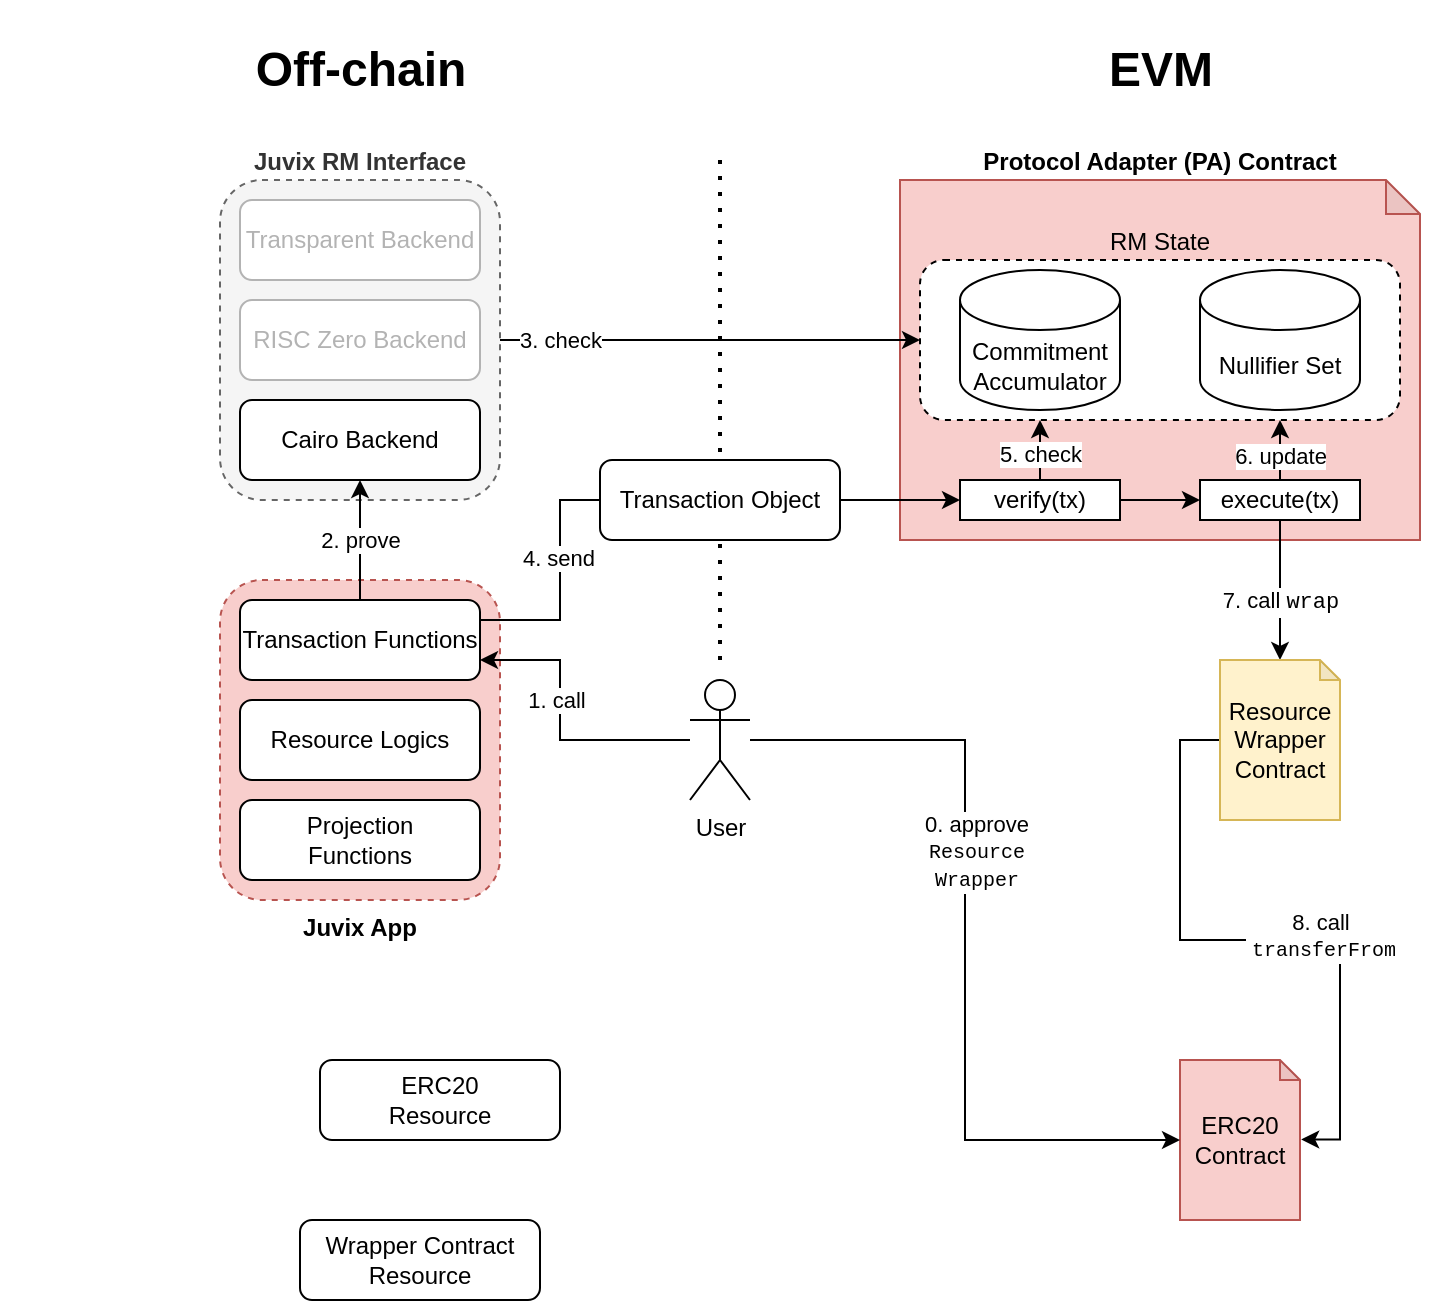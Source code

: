 <mxfile version="26.0.9" pages="3">
  <diagram name="PA v2" id="YjF4hh2LZT01VTxzqMfP">
    <mxGraphModel dx="1103" dy="657" grid="1" gridSize="10" guides="1" tooltips="1" connect="1" arrows="1" fold="1" page="1" pageScale="1" pageWidth="1000" pageHeight="1000" math="0" shadow="0">
      <root>
        <mxCell id="EyUW4NWDtqSU37pNdS5K-0" />
        <mxCell id="EyUW4NWDtqSU37pNdS5K-1" parent="EyUW4NWDtqSU37pNdS5K-0" />
        <mxCell id="EyUW4NWDtqSU37pNdS5K-2" value="" style="rounded=0;whiteSpace=wrap;html=1;strokeColor=none;fillColor=none;movable=0;resizable=0;rotatable=0;deletable=0;editable=0;locked=1;connectable=0;" parent="EyUW4NWDtqSU37pNdS5K-1" vertex="1">
          <mxGeometry x="640" y="80" width="720" height="480" as="geometry" />
        </mxCell>
        <mxCell id="EyUW4NWDtqSU37pNdS5K-3" value="&lt;b&gt;Juvix&amp;nbsp;&lt;/b&gt;&lt;b&gt;RM&lt;/b&gt;&lt;b&gt;&amp;nbsp;Interface&lt;/b&gt;" style="rounded=1;whiteSpace=wrap;html=1;dashed=1;labelPosition=center;verticalLabelPosition=top;align=center;verticalAlign=bottom;fillColor=#f5f5f5;fontColor=#333333;strokeColor=#666666;" parent="EyUW4NWDtqSU37pNdS5K-1" vertex="1">
          <mxGeometry x="750" y="160" width="140" height="160" as="geometry" />
        </mxCell>
        <mxCell id="EyUW4NWDtqSU37pNdS5K-4" value="&lt;b&gt;Juvix App&lt;/b&gt;" style="rounded=1;whiteSpace=wrap;html=1;dashed=1;labelPosition=center;verticalLabelPosition=bottom;align=center;verticalAlign=top;fillColor=#f8cecc;strokeColor=#b85450;" parent="EyUW4NWDtqSU37pNdS5K-1" vertex="1">
          <mxGeometry x="750" y="360" width="140" height="160" as="geometry" />
        </mxCell>
        <mxCell id="EyUW4NWDtqSU37pNdS5K-5" value="&lt;b&gt;Protocol Adapter (PA) Contract&lt;/b&gt;" style="shape=note;whiteSpace=wrap;html=1;backgroundOutline=1;darkOpacity=0.05;size=17;labelPosition=center;verticalLabelPosition=top;align=center;verticalAlign=bottom;fillColor=#f8cecc;strokeColor=#b85450;" parent="EyUW4NWDtqSU37pNdS5K-1" vertex="1">
          <mxGeometry x="1090" y="160" width="260" height="180" as="geometry" />
        </mxCell>
        <mxCell id="EyUW4NWDtqSU37pNdS5K-6" value="" style="endArrow=none;dashed=1;html=1;dashPattern=1 3;strokeWidth=2;rounded=0;" parent="EyUW4NWDtqSU37pNdS5K-1" edge="1">
          <mxGeometry width="50" height="50" relative="1" as="geometry">
            <mxPoint x="1000" y="400" as="sourcePoint" />
            <mxPoint x="1000" y="150" as="targetPoint" />
          </mxGeometry>
        </mxCell>
        <mxCell id="EyUW4NWDtqSU37pNdS5K-7" value="&lt;h1&gt;EVM&lt;/h1&gt;" style="text;html=1;align=center;verticalAlign=middle;resizable=0;points=[];autosize=1;strokeColor=none;fillColor=none;" parent="EyUW4NWDtqSU37pNdS5K-1" vertex="1">
          <mxGeometry x="1180" y="70" width="80" height="70" as="geometry" />
        </mxCell>
        <mxCell id="EyUW4NWDtqSU37pNdS5K-8" value="&lt;h1&gt;Off-chain&lt;/h1&gt;" style="text;html=1;align=center;verticalAlign=middle;resizable=0;points=[];autosize=1;strokeColor=none;fillColor=none;" parent="EyUW4NWDtqSU37pNdS5K-1" vertex="1">
          <mxGeometry x="755" y="70" width="130" height="70" as="geometry" />
        </mxCell>
        <mxCell id="EyUW4NWDtqSU37pNdS5K-9" value="Cairo Backend" style="rounded=1;whiteSpace=wrap;html=1;" parent="EyUW4NWDtqSU37pNdS5K-1" vertex="1">
          <mxGeometry x="760" y="270" width="120" height="40" as="geometry" />
        </mxCell>
        <mxCell id="EyUW4NWDtqSU37pNdS5K-10" value="Transparent Backend" style="rounded=1;whiteSpace=wrap;html=1;fontColor=#B3B3B3;strokeColor=#B3B3B3;" parent="EyUW4NWDtqSU37pNdS5K-1" vertex="1">
          <mxGeometry x="760" y="170" width="120" height="40" as="geometry" />
        </mxCell>
        <mxCell id="EyUW4NWDtqSU37pNdS5K-11" style="edgeStyle=orthogonalEdgeStyle;rounded=0;orthogonalLoop=1;jettySize=auto;html=1;entryX=0;entryY=0.5;entryDx=0;entryDy=0;exitX=1;exitY=0.5;exitDx=0;exitDy=0;" parent="EyUW4NWDtqSU37pNdS5K-1" source="EyUW4NWDtqSU37pNdS5K-34" target="EyUW4NWDtqSU37pNdS5K-21" edge="1">
          <mxGeometry relative="1" as="geometry">
            <mxPoint x="660" y="290" as="sourcePoint" />
            <mxPoint x="1120" y="219.5" as="targetPoint" />
          </mxGeometry>
        </mxCell>
        <mxCell id="EyUW4NWDtqSU37pNdS5K-12" value="ERC20&lt;br&gt;Contract" style="shape=note;whiteSpace=wrap;html=1;backgroundOutline=1;darkOpacity=0.05;size=10;fillColor=#f8cecc;strokeColor=#b85450;" parent="EyUW4NWDtqSU37pNdS5K-1" vertex="1">
          <mxGeometry x="1230" y="600" width="60" height="80" as="geometry" />
        </mxCell>
        <mxCell id="EyUW4NWDtqSU37pNdS5K-13" style="edgeStyle=orthogonalEdgeStyle;rounded=0;orthogonalLoop=1;jettySize=auto;html=1;exitX=0.5;exitY=1;exitDx=0;exitDy=0;entryX=0.5;entryY=0;entryDx=0;entryDy=0;entryPerimeter=0;" parent="EyUW4NWDtqSU37pNdS5K-1" source="EyUW4NWDtqSU37pNdS5K-20" target="EyUW4NWDtqSU37pNdS5K-37" edge="1">
          <mxGeometry relative="1" as="geometry">
            <mxPoint x="1290" y="500" as="sourcePoint" />
            <mxPoint x="1250" y="400" as="targetPoint" />
          </mxGeometry>
        </mxCell>
        <mxCell id="EyUW4NWDtqSU37pNdS5K-14" value="7. call&amp;nbsp;&lt;font face=&quot;Courier New&quot;&gt;wrap&lt;/font&gt;" style="edgeLabel;html=1;align=center;verticalAlign=middle;resizable=0;points=[];" parent="EyUW4NWDtqSU37pNdS5K-13" vertex="1" connectable="0">
          <mxGeometry x="0.099" y="2" relative="1" as="geometry">
            <mxPoint x="-2" y="2" as="offset" />
          </mxGeometry>
        </mxCell>
        <mxCell id="EyUW4NWDtqSU37pNdS5K-15" style="edgeStyle=orthogonalEdgeStyle;rounded=0;orthogonalLoop=1;jettySize=auto;html=1;entryX=1.01;entryY=0.497;entryDx=0;entryDy=0;entryPerimeter=0;exitX=0;exitY=0.5;exitDx=0;exitDy=0;exitPerimeter=0;" parent="EyUW4NWDtqSU37pNdS5K-1" source="EyUW4NWDtqSU37pNdS5K-37" target="EyUW4NWDtqSU37pNdS5K-12" edge="1">
          <mxGeometry relative="1" as="geometry">
            <mxPoint x="1220" y="440" as="sourcePoint" />
            <mxPoint x="1260" y="420" as="targetPoint" />
          </mxGeometry>
        </mxCell>
        <mxCell id="EyUW4NWDtqSU37pNdS5K-16" value="&lt;font&gt;8. call&lt;font style=&quot;&quot;&gt;&lt;span style=&quot;background-color: light-dark(#ffffff, var(--ge-dark-color, #121212)); color: light-dark(rgb(0, 0, 0), rgb(255, 255, 255));&quot;&gt;&lt;br&gt;&amp;nbsp;&lt;/span&gt;&lt;/font&gt;&lt;/font&gt;&lt;span style=&quot;background-color: light-dark(#ffffff, var(--ge-dark-color, #121212)); color: light-dark(rgb(0, 0, 0), rgb(255, 255, 255));&quot;&gt;&lt;font style=&quot;font-size: 10px;&quot; face=&quot;Courier New&quot;&gt;transferFrom&lt;/font&gt;&lt;/span&gt;" style="edgeLabel;html=1;align=center;verticalAlign=middle;resizable=0;points=[];" parent="EyUW4NWDtqSU37pNdS5K-15" vertex="1" connectable="0">
          <mxGeometry x="0.134" y="1" relative="1" as="geometry">
            <mxPoint x="9" y="-1" as="offset" />
          </mxGeometry>
        </mxCell>
        <mxCell id="EyUW4NWDtqSU37pNdS5K-17" style="edgeStyle=orthogonalEdgeStyle;rounded=0;orthogonalLoop=1;jettySize=auto;html=1;exitX=0.5;exitY=0;exitDx=0;exitDy=0;entryX=0.75;entryY=1;entryDx=0;entryDy=0;" parent="EyUW4NWDtqSU37pNdS5K-1" source="EyUW4NWDtqSU37pNdS5K-20" target="EyUW4NWDtqSU37pNdS5K-25" edge="1">
          <mxGeometry relative="1" as="geometry" />
        </mxCell>
        <mxCell id="EyUW4NWDtqSU37pNdS5K-18" value="6. update" style="edgeLabel;html=1;align=center;verticalAlign=middle;resizable=0;points=[];" parent="EyUW4NWDtqSU37pNdS5K-17" vertex="1" connectable="0">
          <mxGeometry x="-0.178" y="-2" relative="1" as="geometry">
            <mxPoint x="-2" as="offset" />
          </mxGeometry>
        </mxCell>
        <mxCell id="EyUW4NWDtqSU37pNdS5K-19" style="edgeStyle=orthogonalEdgeStyle;rounded=0;orthogonalLoop=1;jettySize=auto;html=1;entryX=0;entryY=0.5;entryDx=0;entryDy=0;exitX=1;exitY=0.5;exitDx=0;exitDy=0;" parent="EyUW4NWDtqSU37pNdS5K-1" source="EyUW4NWDtqSU37pNdS5K-21" target="EyUW4NWDtqSU37pNdS5K-20" edge="1">
          <mxGeometry relative="1" as="geometry">
            <mxPoint x="1100" y="498" as="sourcePoint" />
          </mxGeometry>
        </mxCell>
        <mxCell id="EyUW4NWDtqSU37pNdS5K-20" value="execute(tx)" style="rounded=0;whiteSpace=wrap;html=1;" parent="EyUW4NWDtqSU37pNdS5K-1" vertex="1">
          <mxGeometry x="1240" y="310" width="80" height="20" as="geometry" />
        </mxCell>
        <mxCell id="EyUW4NWDtqSU37pNdS5K-21" value="verify(tx)" style="rounded=0;whiteSpace=wrap;html=1;" parent="EyUW4NWDtqSU37pNdS5K-1" vertex="1">
          <mxGeometry x="1120" y="310" width="80" height="20" as="geometry" />
        </mxCell>
        <mxCell id="EyUW4NWDtqSU37pNdS5K-22" style="edgeStyle=orthogonalEdgeStyle;rounded=0;orthogonalLoop=1;jettySize=auto;html=1;entryX=0.25;entryY=1;entryDx=0;entryDy=0;exitX=0.5;exitY=0;exitDx=0;exitDy=0;" parent="EyUW4NWDtqSU37pNdS5K-1" source="EyUW4NWDtqSU37pNdS5K-21" target="EyUW4NWDtqSU37pNdS5K-25" edge="1">
          <mxGeometry relative="1" as="geometry">
            <mxPoint x="1220" y="508" as="sourcePoint" />
            <mxPoint x="1250" y="361" as="targetPoint" />
          </mxGeometry>
        </mxCell>
        <mxCell id="EyUW4NWDtqSU37pNdS5K-23" value="5. check" style="edgeLabel;html=1;align=center;verticalAlign=middle;resizable=0;points=[];" parent="EyUW4NWDtqSU37pNdS5K-22" vertex="1" connectable="0">
          <mxGeometry x="-0.267" y="1" relative="1" as="geometry">
            <mxPoint x="1" y="-2" as="offset" />
          </mxGeometry>
        </mxCell>
        <mxCell id="EyUW4NWDtqSU37pNdS5K-24" value="" style="group" parent="EyUW4NWDtqSU37pNdS5K-1" vertex="1" connectable="0">
          <mxGeometry x="1100" y="200" width="240" height="80" as="geometry" />
        </mxCell>
        <mxCell id="EyUW4NWDtqSU37pNdS5K-25" value="RM State" style="rounded=1;whiteSpace=wrap;html=1;dashed=1;labelPosition=center;verticalLabelPosition=top;align=center;verticalAlign=bottom;" parent="EyUW4NWDtqSU37pNdS5K-24" vertex="1">
          <mxGeometry width="240" height="80" as="geometry" />
        </mxCell>
        <mxCell id="EyUW4NWDtqSU37pNdS5K-26" value="Nullifier Set" style="shape=cylinder3;whiteSpace=wrap;html=1;boundedLbl=1;backgroundOutline=1;size=15;" parent="EyUW4NWDtqSU37pNdS5K-24" vertex="1">
          <mxGeometry x="140" y="5" width="80" height="70" as="geometry" />
        </mxCell>
        <mxCell id="EyUW4NWDtqSU37pNdS5K-27" value="Commitment Accumulator" style="shape=cylinder3;whiteSpace=wrap;html=1;boundedLbl=1;backgroundOutline=1;size=15;" parent="EyUW4NWDtqSU37pNdS5K-24" vertex="1">
          <mxGeometry x="20" y="5" width="80" height="70" as="geometry" />
        </mxCell>
        <mxCell id="EyUW4NWDtqSU37pNdS5K-28" value="2. prove" style="edgeStyle=orthogonalEdgeStyle;rounded=0;orthogonalLoop=1;jettySize=auto;html=1;exitX=0.5;exitY=0;exitDx=0;exitDy=0;entryX=0.5;entryY=1;entryDx=0;entryDy=0;" parent="EyUW4NWDtqSU37pNdS5K-1" source="EyUW4NWDtqSU37pNdS5K-30" target="EyUW4NWDtqSU37pNdS5K-9" edge="1">
          <mxGeometry relative="1" as="geometry">
            <mxPoint as="offset" />
          </mxGeometry>
        </mxCell>
        <mxCell id="EyUW4NWDtqSU37pNdS5K-29" value="Resource Logics" style="rounded=1;whiteSpace=wrap;html=1;" parent="EyUW4NWDtqSU37pNdS5K-1" vertex="1">
          <mxGeometry x="760" y="420" width="120" height="40" as="geometry" />
        </mxCell>
        <mxCell id="EyUW4NWDtqSU37pNdS5K-30" value="&lt;div&gt;&lt;span style=&quot;background-color: transparent; color: light-dark(rgb(0, 0, 0), rgb(255, 255, 255));&quot;&gt;Transaction Functions&lt;/span&gt;&lt;br&gt;&lt;/div&gt;" style="rounded=1;whiteSpace=wrap;html=1;" parent="EyUW4NWDtqSU37pNdS5K-1" vertex="1">
          <mxGeometry x="760" y="370" width="120" height="40" as="geometry" />
        </mxCell>
        <mxCell id="EyUW4NWDtqSU37pNdS5K-31" value="User" style="shape=umlActor;verticalLabelPosition=bottom;verticalAlign=top;html=1;outlineConnect=0;" parent="EyUW4NWDtqSU37pNdS5K-1" vertex="1">
          <mxGeometry x="985" y="410" width="30" height="60" as="geometry" />
        </mxCell>
        <mxCell id="EyUW4NWDtqSU37pNdS5K-32" style="edgeStyle=orthogonalEdgeStyle;rounded=0;orthogonalLoop=1;jettySize=auto;html=1;entryX=0;entryY=0.5;entryDx=0;entryDy=0;jumpStyle=none;exitX=1;exitY=0.5;exitDx=0;exitDy=0;" parent="EyUW4NWDtqSU37pNdS5K-1" source="EyUW4NWDtqSU37pNdS5K-3" target="EyUW4NWDtqSU37pNdS5K-25" edge="1">
          <mxGeometry relative="1" as="geometry">
            <mxPoint x="960" y="210" as="sourcePoint" />
            <Array as="points">
              <mxPoint x="890" y="240" />
            </Array>
          </mxGeometry>
        </mxCell>
        <mxCell id="EyUW4NWDtqSU37pNdS5K-33" value="3. check" style="edgeLabel;html=1;align=center;verticalAlign=middle;resizable=0;points=[];" parent="EyUW4NWDtqSU37pNdS5K-32" vertex="1" connectable="0">
          <mxGeometry x="0.159" relative="1" as="geometry">
            <mxPoint x="-92" as="offset" />
          </mxGeometry>
        </mxCell>
        <mxCell id="EyUW4NWDtqSU37pNdS5K-34" value="Transaction Object" style="rounded=1;whiteSpace=wrap;html=1;" parent="EyUW4NWDtqSU37pNdS5K-1" vertex="1">
          <mxGeometry x="940" y="300" width="120" height="40" as="geometry" />
        </mxCell>
        <mxCell id="EyUW4NWDtqSU37pNdS5K-35" style="edgeStyle=orthogonalEdgeStyle;rounded=0;orthogonalLoop=1;jettySize=auto;html=1;entryX=1;entryY=0.75;entryDx=0;entryDy=0;" parent="EyUW4NWDtqSU37pNdS5K-1" source="EyUW4NWDtqSU37pNdS5K-31" target="EyUW4NWDtqSU37pNdS5K-30" edge="1">
          <mxGeometry relative="1" as="geometry">
            <mxPoint x="940" y="380" as="targetPoint" />
            <mxPoint x="890" y="380" as="sourcePoint" />
            <Array as="points">
              <mxPoint x="920" y="440" />
              <mxPoint x="920" y="400" />
            </Array>
          </mxGeometry>
        </mxCell>
        <mxCell id="EyUW4NWDtqSU37pNdS5K-36" value="1. call" style="edgeLabel;html=1;align=center;verticalAlign=middle;resizable=0;points=[];" parent="EyUW4NWDtqSU37pNdS5K-35" vertex="1" connectable="0">
          <mxGeometry x="-0.134" y="2" relative="1" as="geometry">
            <mxPoint x="-4" y="-22" as="offset" />
          </mxGeometry>
        </mxCell>
        <mxCell id="EyUW4NWDtqSU37pNdS5K-37" value="Resource&lt;br&gt;Wrapper&lt;br&gt;Contract" style="shape=note;whiteSpace=wrap;html=1;backgroundOutline=1;darkOpacity=0.05;size=10;fillColor=#fff2cc;strokeColor=#d6b656;" parent="EyUW4NWDtqSU37pNdS5K-1" vertex="1">
          <mxGeometry x="1250" y="400" width="60" height="80" as="geometry" />
        </mxCell>
        <mxCell id="EyUW4NWDtqSU37pNdS5K-38" value="Projection&lt;br&gt;Functions" style="rounded=1;whiteSpace=wrap;html=1;" parent="EyUW4NWDtqSU37pNdS5K-1" vertex="1">
          <mxGeometry x="760" y="470" width="120" height="40" as="geometry" />
        </mxCell>
        <mxCell id="EyUW4NWDtqSU37pNdS5K-39" value="RISC Zero Backend" style="rounded=1;whiteSpace=wrap;html=1;fontColor=#B3B3B3;strokeColor=#B3B3B3;" parent="EyUW4NWDtqSU37pNdS5K-1" vertex="1">
          <mxGeometry x="760" y="220" width="120" height="40" as="geometry" />
        </mxCell>
        <mxCell id="EyUW4NWDtqSU37pNdS5K-40" style="edgeStyle=orthogonalEdgeStyle;rounded=0;orthogonalLoop=1;jettySize=auto;html=1;entryX=0;entryY=0.5;entryDx=0;entryDy=0;entryPerimeter=0;" parent="EyUW4NWDtqSU37pNdS5K-1" source="EyUW4NWDtqSU37pNdS5K-31" target="EyUW4NWDtqSU37pNdS5K-12" edge="1">
          <mxGeometry relative="1" as="geometry">
            <mxPoint x="1070" y="330" as="sourcePoint" />
            <mxPoint x="1130" y="330" as="targetPoint" />
          </mxGeometry>
        </mxCell>
        <mxCell id="EyUW4NWDtqSU37pNdS5K-41" value="0. approve&lt;br&gt;&lt;font style=&quot;font-size: 10px;&quot; face=&quot;Courier New&quot;&gt;Resource&lt;br&gt;Wrapper&lt;/font&gt;" style="edgeLabel;html=1;align=center;verticalAlign=middle;resizable=0;points=[];" parent="EyUW4NWDtqSU37pNdS5K-40" vertex="1" connectable="0">
          <mxGeometry x="-0.214" relative="1" as="geometry">
            <mxPoint x="5" as="offset" />
          </mxGeometry>
        </mxCell>
        <mxCell id="EyUW4NWDtqSU37pNdS5K-42" value="" style="endArrow=none;html=1;rounded=0;edgeStyle=orthogonalEdgeStyle;entryX=0;entryY=0.5;entryDx=0;entryDy=0;exitX=1;exitY=0.25;exitDx=0;exitDy=0;" parent="EyUW4NWDtqSU37pNdS5K-1" source="EyUW4NWDtqSU37pNdS5K-30" target="EyUW4NWDtqSU37pNdS5K-34" edge="1">
          <mxGeometry width="50" height="50" relative="1" as="geometry">
            <mxPoint x="1060" y="400" as="sourcePoint" />
            <mxPoint x="1110" y="350" as="targetPoint" />
            <Array as="points">
              <mxPoint x="920" y="380" />
              <mxPoint x="920" y="320" />
            </Array>
          </mxGeometry>
        </mxCell>
        <mxCell id="EyUW4NWDtqSU37pNdS5K-43" value="4. send" style="edgeLabel;html=1;align=center;verticalAlign=middle;resizable=0;points=[];" parent="EyUW4NWDtqSU37pNdS5K-42" vertex="1" connectable="0">
          <mxGeometry x="0.154" y="1" relative="1" as="geometry">
            <mxPoint y="-2" as="offset" />
          </mxGeometry>
        </mxCell>
        <mxCell id="wzaC1apAyD-U7l_l7gt_-2" value="ERC20&lt;div&gt;Resource&lt;/div&gt;" style="rounded=1;whiteSpace=wrap;html=1;" vertex="1" parent="EyUW4NWDtqSU37pNdS5K-1">
          <mxGeometry x="800" y="600" width="120" height="40" as="geometry" />
        </mxCell>
        <mxCell id="wzaC1apAyD-U7l_l7gt_-3" value="Wrapper Contract Resource" style="rounded=1;whiteSpace=wrap;html=1;" vertex="1" parent="EyUW4NWDtqSU37pNdS5K-1">
          <mxGeometry x="790" y="680" width="120" height="40" as="geometry" />
        </mxCell>
      </root>
    </mxGraphModel>
  </diagram>
  <diagram id="tM9kfIp5Qyka0k5oFpX9" name="PA v1">
    <mxGraphModel dx="954" dy="674" grid="1" gridSize="10" guides="1" tooltips="1" connect="1" arrows="1" fold="1" page="1" pageScale="1" pageWidth="1000" pageHeight="1000" math="0" shadow="0">
      <root>
        <mxCell id="0" />
        <mxCell id="1" parent="0" />
        <mxCell id="M3dZQKaOegjF9fxwDLkP-36" value="" style="rounded=0;whiteSpace=wrap;html=1;strokeColor=none;fillColor=none;movable=0;resizable=0;rotatable=0;deletable=0;editable=0;locked=1;connectable=0;" parent="1" vertex="1">
          <mxGeometry x="640" y="80" width="720" height="480" as="geometry" />
        </mxCell>
        <mxCell id="M3dZQKaOegjF9fxwDLkP-12" value="&lt;b&gt;Juvix&amp;nbsp;&lt;/b&gt;&lt;b&gt;RM&lt;/b&gt;&lt;b&gt;&amp;nbsp;Interface&lt;/b&gt;" style="rounded=1;whiteSpace=wrap;html=1;dashed=1;labelPosition=center;verticalLabelPosition=top;align=center;verticalAlign=bottom;" parent="1" vertex="1">
          <mxGeometry x="750" y="160" width="140" height="160" as="geometry" />
        </mxCell>
        <mxCell id="X1gRVMsdoYetH-ZWvzMt-8" value="&lt;b&gt;Juvix App&lt;/b&gt;" style="rounded=1;whiteSpace=wrap;html=1;dashed=1;labelPosition=center;verticalLabelPosition=bottom;align=center;verticalAlign=top;" parent="1" vertex="1">
          <mxGeometry x="750" y="360" width="140" height="160" as="geometry" />
        </mxCell>
        <mxCell id="Yuy0NbO3R7iWnkuzjXzV-1" value="&lt;b&gt;Protocol Adapter (PA) Contract&lt;/b&gt;" style="shape=note;whiteSpace=wrap;html=1;backgroundOutline=1;darkOpacity=0.05;size=17;labelPosition=center;verticalLabelPosition=top;align=center;verticalAlign=bottom;" parent="1" vertex="1">
          <mxGeometry x="1090" y="160" width="260" height="180" as="geometry" />
        </mxCell>
        <mxCell id="X1gRVMsdoYetH-ZWvzMt-2" value="" style="endArrow=none;dashed=1;html=1;dashPattern=1 3;strokeWidth=2;rounded=0;" parent="1" edge="1">
          <mxGeometry width="50" height="50" relative="1" as="geometry">
            <mxPoint x="1000" y="400" as="sourcePoint" />
            <mxPoint x="1000" y="150" as="targetPoint" />
          </mxGeometry>
        </mxCell>
        <mxCell id="X1gRVMsdoYetH-ZWvzMt-3" value="&lt;h1&gt;EVM&lt;/h1&gt;" style="text;html=1;align=center;verticalAlign=middle;resizable=0;points=[];autosize=1;strokeColor=none;fillColor=none;" parent="1" vertex="1">
          <mxGeometry x="1180" y="70" width="80" height="70" as="geometry" />
        </mxCell>
        <mxCell id="X1gRVMsdoYetH-ZWvzMt-4" value="&lt;h1&gt;Off-chain&lt;/h1&gt;" style="text;html=1;align=center;verticalAlign=middle;resizable=0;points=[];autosize=1;strokeColor=none;fillColor=none;" parent="1" vertex="1">
          <mxGeometry x="755" y="70" width="130" height="70" as="geometry" />
        </mxCell>
        <mxCell id="X1gRVMsdoYetH-ZWvzMt-16" value="Cairo Backend" style="rounded=1;whiteSpace=wrap;html=1;" parent="1" vertex="1">
          <mxGeometry x="760" y="270" width="120" height="40" as="geometry" />
        </mxCell>
        <mxCell id="X1gRVMsdoYetH-ZWvzMt-24" value="Transparent Backend" style="rounded=1;whiteSpace=wrap;html=1;fontColor=#B3B3B3;strokeColor=#B3B3B3;" parent="1" vertex="1">
          <mxGeometry x="760" y="170" width="120" height="40" as="geometry" />
        </mxCell>
        <mxCell id="X1gRVMsdoYetH-ZWvzMt-26" style="edgeStyle=orthogonalEdgeStyle;rounded=0;orthogonalLoop=1;jettySize=auto;html=1;entryX=0;entryY=0.5;entryDx=0;entryDy=0;exitX=1;exitY=0.5;exitDx=0;exitDy=0;" parent="1" source="X1gRVMsdoYetH-ZWvzMt-22" target="Yuy0NbO3R7iWnkuzjXzV-9" edge="1">
          <mxGeometry relative="1" as="geometry">
            <mxPoint x="660" y="290" as="sourcePoint" />
            <mxPoint x="1120" y="219.5" as="targetPoint" />
          </mxGeometry>
        </mxCell>
        <mxCell id="X1gRVMsdoYetH-ZWvzMt-32" value="ERC20&lt;br&gt;Contract" style="shape=note;whiteSpace=wrap;html=1;backgroundOutline=1;darkOpacity=0.05;size=10;" parent="1" vertex="1">
          <mxGeometry x="1090" y="400" width="60" height="80" as="geometry" />
        </mxCell>
        <mxCell id="X1gRVMsdoYetH-ZWvzMt-69" style="edgeStyle=orthogonalEdgeStyle;rounded=0;orthogonalLoop=1;jettySize=auto;html=1;exitX=0.5;exitY=1;exitDx=0;exitDy=0;entryX=0.5;entryY=0;entryDx=0;entryDy=0;entryPerimeter=0;" parent="1" source="Yuy0NbO3R7iWnkuzjXzV-8" target="M3dZQKaOegjF9fxwDLkP-26" edge="1">
          <mxGeometry relative="1" as="geometry">
            <mxPoint x="1290" y="500" as="sourcePoint" />
            <mxPoint x="1250" y="400" as="targetPoint" />
          </mxGeometry>
        </mxCell>
        <mxCell id="Yuy0NbO3R7iWnkuzjXzV-14" value="7. call&amp;nbsp;&lt;font face=&quot;Courier New&quot;&gt;wrap&lt;/font&gt;" style="edgeLabel;html=1;align=center;verticalAlign=middle;resizable=0;points=[];" parent="X1gRVMsdoYetH-ZWvzMt-69" vertex="1" connectable="0">
          <mxGeometry x="0.099" y="2" relative="1" as="geometry">
            <mxPoint x="-2" y="2" as="offset" />
          </mxGeometry>
        </mxCell>
        <mxCell id="X1gRVMsdoYetH-ZWvzMt-75" style="edgeStyle=orthogonalEdgeStyle;rounded=0;orthogonalLoop=1;jettySize=auto;html=1;entryX=1.01;entryY=0.497;entryDx=0;entryDy=0;entryPerimeter=0;exitX=0;exitY=0.5;exitDx=0;exitDy=0;exitPerimeter=0;" parent="1" source="M3dZQKaOegjF9fxwDLkP-26" target="X1gRVMsdoYetH-ZWvzMt-32" edge="1">
          <mxGeometry relative="1" as="geometry">
            <mxPoint x="1220" y="440" as="sourcePoint" />
            <mxPoint x="1260" y="420" as="targetPoint" />
          </mxGeometry>
        </mxCell>
        <mxCell id="M3dZQKaOegjF9fxwDLkP-24" value="&lt;font&gt;8. call&lt;font style=&quot;&quot;&gt;&lt;span style=&quot;background-color: light-dark(#ffffff, var(--ge-dark-color, #121212)); color: light-dark(rgb(0, 0, 0), rgb(255, 255, 255));&quot;&gt;&lt;br&gt;&amp;nbsp;&lt;/span&gt;&lt;/font&gt;&lt;/font&gt;&lt;span style=&quot;background-color: light-dark(#ffffff, var(--ge-dark-color, #121212)); color: light-dark(rgb(0, 0, 0), rgb(255, 255, 255));&quot;&gt;&lt;font style=&quot;font-size: 10px;&quot; face=&quot;Courier New&quot;&gt;transferFrom&lt;/font&gt;&lt;/span&gt;" style="edgeLabel;html=1;align=center;verticalAlign=middle;resizable=0;points=[];" parent="X1gRVMsdoYetH-ZWvzMt-75" vertex="1" connectable="0">
          <mxGeometry x="0.134" y="1" relative="1" as="geometry">
            <mxPoint x="9" y="-1" as="offset" />
          </mxGeometry>
        </mxCell>
        <mxCell id="Yuy0NbO3R7iWnkuzjXzV-5" style="edgeStyle=orthogonalEdgeStyle;rounded=0;orthogonalLoop=1;jettySize=auto;html=1;exitX=0.5;exitY=0;exitDx=0;exitDy=0;entryX=0.75;entryY=1;entryDx=0;entryDy=0;" parent="1" source="Yuy0NbO3R7iWnkuzjXzV-8" target="Yuy0NbO3R7iWnkuzjXzV-2" edge="1">
          <mxGeometry relative="1" as="geometry" />
        </mxCell>
        <mxCell id="Yuy0NbO3R7iWnkuzjXzV-6" value="6. update" style="edgeLabel;html=1;align=center;verticalAlign=middle;resizable=0;points=[];" parent="Yuy0NbO3R7iWnkuzjXzV-5" vertex="1" connectable="0">
          <mxGeometry x="-0.178" y="-2" relative="1" as="geometry">
            <mxPoint x="-2" as="offset" />
          </mxGeometry>
        </mxCell>
        <mxCell id="Yuy0NbO3R7iWnkuzjXzV-7" style="edgeStyle=orthogonalEdgeStyle;rounded=0;orthogonalLoop=1;jettySize=auto;html=1;entryX=0;entryY=0.5;entryDx=0;entryDy=0;exitX=1;exitY=0.5;exitDx=0;exitDy=0;" parent="1" source="Yuy0NbO3R7iWnkuzjXzV-9" target="Yuy0NbO3R7iWnkuzjXzV-8" edge="1">
          <mxGeometry relative="1" as="geometry">
            <mxPoint x="1100" y="498" as="sourcePoint" />
          </mxGeometry>
        </mxCell>
        <mxCell id="Yuy0NbO3R7iWnkuzjXzV-8" value="execute(tx)" style="rounded=0;whiteSpace=wrap;html=1;" parent="1" vertex="1">
          <mxGeometry x="1240" y="310" width="80" height="20" as="geometry" />
        </mxCell>
        <mxCell id="Yuy0NbO3R7iWnkuzjXzV-9" value="verify(tx)" style="rounded=0;whiteSpace=wrap;html=1;" parent="1" vertex="1">
          <mxGeometry x="1120" y="310" width="80" height="20" as="geometry" />
        </mxCell>
        <mxCell id="Yuy0NbO3R7iWnkuzjXzV-10" style="edgeStyle=orthogonalEdgeStyle;rounded=0;orthogonalLoop=1;jettySize=auto;html=1;entryX=0.25;entryY=1;entryDx=0;entryDy=0;exitX=0.5;exitY=0;exitDx=0;exitDy=0;" parent="1" source="Yuy0NbO3R7iWnkuzjXzV-9" target="Yuy0NbO3R7iWnkuzjXzV-2" edge="1">
          <mxGeometry relative="1" as="geometry">
            <mxPoint x="1220" y="508" as="sourcePoint" />
            <mxPoint x="1250" y="361" as="targetPoint" />
          </mxGeometry>
        </mxCell>
        <mxCell id="Yuy0NbO3R7iWnkuzjXzV-11" value="5. check" style="edgeLabel;html=1;align=center;verticalAlign=middle;resizable=0;points=[];" parent="Yuy0NbO3R7iWnkuzjXzV-10" vertex="1" connectable="0">
          <mxGeometry x="-0.267" y="1" relative="1" as="geometry">
            <mxPoint x="1" y="-2" as="offset" />
          </mxGeometry>
        </mxCell>
        <mxCell id="Yuy0NbO3R7iWnkuzjXzV-13" value="" style="group" parent="1" vertex="1" connectable="0">
          <mxGeometry x="1100" y="200" width="240" height="80" as="geometry" />
        </mxCell>
        <mxCell id="Yuy0NbO3R7iWnkuzjXzV-2" value="RM State" style="rounded=1;whiteSpace=wrap;html=1;dashed=1;labelPosition=center;verticalLabelPosition=top;align=center;verticalAlign=bottom;" parent="Yuy0NbO3R7iWnkuzjXzV-13" vertex="1">
          <mxGeometry width="240" height="80" as="geometry" />
        </mxCell>
        <mxCell id="Yuy0NbO3R7iWnkuzjXzV-3" value="Nullifier Set" style="shape=cylinder3;whiteSpace=wrap;html=1;boundedLbl=1;backgroundOutline=1;size=15;" parent="Yuy0NbO3R7iWnkuzjXzV-13" vertex="1">
          <mxGeometry x="140" y="5" width="80" height="70" as="geometry" />
        </mxCell>
        <mxCell id="Yuy0NbO3R7iWnkuzjXzV-4" value="Commitment Accumulator" style="shape=cylinder3;whiteSpace=wrap;html=1;boundedLbl=1;backgroundOutline=1;size=15;" parent="Yuy0NbO3R7iWnkuzjXzV-13" vertex="1">
          <mxGeometry x="20" y="5" width="80" height="70" as="geometry" />
        </mxCell>
        <mxCell id="X1gRVMsdoYetH-ZWvzMt-18" value="2. prove" style="edgeStyle=orthogonalEdgeStyle;rounded=0;orthogonalLoop=1;jettySize=auto;html=1;exitX=0.5;exitY=0;exitDx=0;exitDy=0;entryX=0.5;entryY=1;entryDx=0;entryDy=0;" parent="1" source="X1gRVMsdoYetH-ZWvzMt-10" target="X1gRVMsdoYetH-ZWvzMt-16" edge="1">
          <mxGeometry relative="1" as="geometry">
            <mxPoint as="offset" />
          </mxGeometry>
        </mxCell>
        <mxCell id="X1gRVMsdoYetH-ZWvzMt-9" value="Wrapper Resource&lt;br&gt;&amp;amp; Logic" style="rounded=1;whiteSpace=wrap;html=1;" parent="1" vertex="1">
          <mxGeometry x="760" y="420" width="120" height="40" as="geometry" />
        </mxCell>
        <mxCell id="X1gRVMsdoYetH-ZWvzMt-10" value="&lt;div&gt;&lt;span style=&quot;background-color: transparent; color: light-dark(rgb(0, 0, 0), rgb(255, 255, 255));&quot;&gt;Transaction Functions&lt;/span&gt;&lt;br&gt;&lt;/div&gt;" style="rounded=1;whiteSpace=wrap;html=1;" parent="1" vertex="1">
          <mxGeometry x="760" y="370" width="120" height="40" as="geometry" />
        </mxCell>
        <mxCell id="M3dZQKaOegjF9fxwDLkP-6" value="User" style="shape=umlActor;verticalLabelPosition=bottom;verticalAlign=top;html=1;outlineConnect=0;" parent="1" vertex="1">
          <mxGeometry x="985" y="410" width="30" height="60" as="geometry" />
        </mxCell>
        <mxCell id="M3dZQKaOegjF9fxwDLkP-7" style="edgeStyle=orthogonalEdgeStyle;rounded=0;orthogonalLoop=1;jettySize=auto;html=1;entryX=0;entryY=0.5;entryDx=0;entryDy=0;jumpStyle=none;exitX=1;exitY=0.5;exitDx=0;exitDy=0;" parent="1" source="M3dZQKaOegjF9fxwDLkP-12" target="Yuy0NbO3R7iWnkuzjXzV-2" edge="1">
          <mxGeometry relative="1" as="geometry">
            <mxPoint x="960" y="210" as="sourcePoint" />
            <Array as="points">
              <mxPoint x="890" y="240" />
            </Array>
          </mxGeometry>
        </mxCell>
        <mxCell id="M3dZQKaOegjF9fxwDLkP-8" value="3. check" style="edgeLabel;html=1;align=center;verticalAlign=middle;resizable=0;points=[];" parent="M3dZQKaOegjF9fxwDLkP-7" vertex="1" connectable="0">
          <mxGeometry x="0.159" relative="1" as="geometry">
            <mxPoint x="-92" as="offset" />
          </mxGeometry>
        </mxCell>
        <mxCell id="X1gRVMsdoYetH-ZWvzMt-22" value="Transaction Object" style="rounded=1;whiteSpace=wrap;html=1;" parent="1" vertex="1">
          <mxGeometry x="940" y="300" width="120" height="40" as="geometry" />
        </mxCell>
        <mxCell id="M3dZQKaOegjF9fxwDLkP-17" style="edgeStyle=orthogonalEdgeStyle;rounded=0;orthogonalLoop=1;jettySize=auto;html=1;entryX=1;entryY=0.75;entryDx=0;entryDy=0;" parent="1" source="M3dZQKaOegjF9fxwDLkP-6" target="X1gRVMsdoYetH-ZWvzMt-10" edge="1">
          <mxGeometry relative="1" as="geometry">
            <mxPoint x="940" y="380" as="targetPoint" />
            <mxPoint x="890" y="380" as="sourcePoint" />
            <Array as="points">
              <mxPoint x="920" y="440" />
              <mxPoint x="920" y="400" />
            </Array>
          </mxGeometry>
        </mxCell>
        <mxCell id="M3dZQKaOegjF9fxwDLkP-18" value="1. call" style="edgeLabel;html=1;align=center;verticalAlign=middle;resizable=0;points=[];" parent="M3dZQKaOegjF9fxwDLkP-17" vertex="1" connectable="0">
          <mxGeometry x="-0.134" y="2" relative="1" as="geometry">
            <mxPoint x="-4" y="-22" as="offset" />
          </mxGeometry>
        </mxCell>
        <mxCell id="M3dZQKaOegjF9fxwDLkP-26" value="Resource&lt;br&gt;Wrapper&lt;br&gt;Contract" style="shape=note;whiteSpace=wrap;html=1;backgroundOutline=1;darkOpacity=0.05;size=10;" parent="1" vertex="1">
          <mxGeometry x="1250" y="400" width="60" height="80" as="geometry" />
        </mxCell>
        <mxCell id="M3dZQKaOegjF9fxwDLkP-28" value="Projection&lt;br&gt;Functions" style="rounded=1;whiteSpace=wrap;html=1;" parent="1" vertex="1">
          <mxGeometry x="760" y="470" width="120" height="40" as="geometry" />
        </mxCell>
        <mxCell id="M3dZQKaOegjF9fxwDLkP-30" value="RISC Zero Backend" style="rounded=1;whiteSpace=wrap;html=1;fontColor=#B3B3B3;strokeColor=#B3B3B3;" parent="1" vertex="1">
          <mxGeometry x="760" y="220" width="120" height="40" as="geometry" />
        </mxCell>
        <mxCell id="M3dZQKaOegjF9fxwDLkP-59" style="edgeStyle=orthogonalEdgeStyle;rounded=0;orthogonalLoop=1;jettySize=auto;html=1;entryX=0;entryY=0.5;entryDx=0;entryDy=0;entryPerimeter=0;" parent="1" source="M3dZQKaOegjF9fxwDLkP-6" target="X1gRVMsdoYetH-ZWvzMt-32" edge="1">
          <mxGeometry relative="1" as="geometry">
            <mxPoint x="1070" y="330" as="sourcePoint" />
            <mxPoint x="1130" y="330" as="targetPoint" />
          </mxGeometry>
        </mxCell>
        <mxCell id="M3dZQKaOegjF9fxwDLkP-60" value="0. approve&lt;br&gt;&lt;font style=&quot;font-size: 10px;&quot; face=&quot;Courier New&quot;&gt;Resource&lt;br&gt;Wrapper&lt;/font&gt;" style="edgeLabel;html=1;align=center;verticalAlign=middle;resizable=0;points=[];" parent="M3dZQKaOegjF9fxwDLkP-59" vertex="1" connectable="0">
          <mxGeometry x="-0.214" relative="1" as="geometry">
            <mxPoint x="5" as="offset" />
          </mxGeometry>
        </mxCell>
        <mxCell id="M3dZQKaOegjF9fxwDLkP-63" value="" style="endArrow=none;html=1;rounded=0;edgeStyle=orthogonalEdgeStyle;entryX=0;entryY=0.5;entryDx=0;entryDy=0;exitX=1;exitY=0.25;exitDx=0;exitDy=0;" parent="1" source="X1gRVMsdoYetH-ZWvzMt-10" target="X1gRVMsdoYetH-ZWvzMt-22" edge="1">
          <mxGeometry width="50" height="50" relative="1" as="geometry">
            <mxPoint x="1060" y="400" as="sourcePoint" />
            <mxPoint x="1110" y="350" as="targetPoint" />
            <Array as="points">
              <mxPoint x="920" y="380" />
              <mxPoint x="920" y="320" />
            </Array>
          </mxGeometry>
        </mxCell>
        <mxCell id="M3dZQKaOegjF9fxwDLkP-65" value="4. send" style="edgeLabel;html=1;align=center;verticalAlign=middle;resizable=0;points=[];" parent="M3dZQKaOegjF9fxwDLkP-63" vertex="1" connectable="0">
          <mxGeometry x="0.154" y="1" relative="1" as="geometry">
            <mxPoint y="-2" as="offset" />
          </mxGeometry>
        </mxCell>
      </root>
    </mxGraphModel>
  </diagram>
  <diagram name="Dependencies" id="EIu5864ZiPGgtCrqBXp_">
    <mxGraphModel dx="2434" dy="854" grid="1" gridSize="10" guides="1" tooltips="1" connect="1" arrows="1" fold="1" page="1" pageScale="1" pageWidth="1000" pageHeight="1000" math="0" shadow="0">
      <root>
        <mxCell id="0" />
        <mxCell id="1" parent="0" />
        <mxCell id="OTA7IhnV_E8W4GshgQvg-14" style="edgeStyle=orthogonalEdgeStyle;rounded=0;orthogonalLoop=1;jettySize=auto;html=1;exitX=0.5;exitY=1;exitDx=0;exitDy=0;entryX=0;entryY=0.5;entryDx=0;entryDy=0;noEdgeStyle=1;orthogonal=1;" edge="1" parent="1" source="OTA7IhnV_E8W4GshgQvg-1" target="OTA7IhnV_E8W4GshgQvg-12">
          <mxGeometry relative="1" as="geometry">
            <Array as="points">
              <mxPoint x="92" y="98.333" />
              <mxPoint x="168" y="20" />
            </Array>
          </mxGeometry>
        </mxCell>
        <mxCell id="OTA7IhnV_E8W4GshgQvg-17" value="has" style="edgeLabel;html=1;align=center;verticalAlign=middle;resizable=0;points=[];" vertex="1" connectable="0" parent="OTA7IhnV_E8W4GshgQvg-14">
          <mxGeometry x="0.325" y="1" relative="1" as="geometry">
            <mxPoint as="offset" />
          </mxGeometry>
        </mxCell>
        <mxCell id="OTA7IhnV_E8W4GshgQvg-15" style="edgeStyle=orthogonalEdgeStyle;rounded=0;orthogonalLoop=1;jettySize=auto;html=1;exitX=0.5;exitY=1;exitDx=0;exitDy=0;entryX=0;entryY=0.5;entryDx=0;entryDy=0;noEdgeStyle=1;orthogonal=1;" edge="1" parent="1" source="OTA7IhnV_E8W4GshgQvg-1" target="OTA7IhnV_E8W4GshgQvg-11">
          <mxGeometry relative="1" as="geometry">
            <Array as="points">
              <mxPoint x="96" y="111.667" />
              <mxPoint x="130" y="100" />
              <mxPoint x="310" y="100" />
              <mxPoint x="348" y="117.5" />
            </Array>
          </mxGeometry>
        </mxCell>
        <mxCell id="OTA7IhnV_E8W4GshgQvg-16" value="has" style="edgeLabel;html=1;align=center;verticalAlign=middle;resizable=0;points=[];" vertex="1" connectable="0" parent="OTA7IhnV_E8W4GshgQvg-15">
          <mxGeometry x="-0.188" y="-2" relative="1" as="geometry">
            <mxPoint as="offset" />
          </mxGeometry>
        </mxCell>
        <mxCell id="OTA7IhnV_E8W4GshgQvg-23" style="edgeStyle=orthogonalEdgeStyle;rounded=0;orthogonalLoop=1;jettySize=auto;html=1;exitX=0;exitY=0.5;exitDx=0;exitDy=0;noEdgeStyle=1;orthogonal=1;" edge="1" parent="1" source="OTA7IhnV_E8W4GshgQvg-1" target="OTA7IhnV_E8W4GshgQvg-18">
          <mxGeometry relative="1" as="geometry">
            <Array as="points">
              <mxPoint x="94" y="105" />
              <mxPoint x="130" y="70" />
              <mxPoint x="310" y="70" />
              <mxPoint x="310" y="75" />
              <mxPoint x="490" y="75" />
              <mxPoint x="526" y="120" />
            </Array>
          </mxGeometry>
        </mxCell>
        <mxCell id="OTA7IhnV_E8W4GshgQvg-24" value="has" style="edgeLabel;html=1;align=center;verticalAlign=middle;resizable=0;points=[];" vertex="1" connectable="0" parent="OTA7IhnV_E8W4GshgQvg-23">
          <mxGeometry x="-0.369" relative="1" as="geometry">
            <mxPoint as="offset" />
          </mxGeometry>
        </mxCell>
        <mxCell id="OTA7IhnV_E8W4GshgQvg-29" style="edgeStyle=orthogonalEdgeStyle;rounded=0;orthogonalLoop=1;jettySize=auto;html=1;exitX=1;exitY=0.25;exitDx=0;exitDy=0;noEdgeStyle=1;orthogonal=1;" edge="1" parent="1" source="OTA7IhnV_E8W4GshgQvg-1" target="OTA7IhnV_E8W4GshgQvg-5">
          <mxGeometry relative="1" as="geometry">
            <Array as="points">
              <mxPoint x="96" y="118.333" />
              <mxPoint x="130" y="130" />
              <mxPoint x="310" y="130" />
              <mxPoint x="310" y="175" />
              <mxPoint x="490" y="175" />
              <mxPoint x="528" y="178.75" />
            </Array>
          </mxGeometry>
        </mxCell>
        <mxCell id="OTA7IhnV_E8W4GshgQvg-30" value="computes" style="edgeLabel;html=1;align=center;verticalAlign=middle;resizable=0;points=[];" vertex="1" connectable="0" parent="OTA7IhnV_E8W4GshgQvg-29">
          <mxGeometry x="-0.282" relative="1" as="geometry">
            <mxPoint as="offset" />
          </mxGeometry>
        </mxCell>
        <mxCell id="OTA7IhnV_E8W4GshgQvg-35" style="edgeStyle=orthogonalEdgeStyle;rounded=0;orthogonalLoop=1;jettySize=auto;html=1;exitX=0.5;exitY=0;exitDx=0;exitDy=0;entryX=0;entryY=0.5;entryDx=0;entryDy=0;noEdgeStyle=1;orthogonal=1;" edge="1" parent="1" source="OTA7IhnV_E8W4GshgQvg-1" target="OTA7IhnV_E8W4GshgQvg-34">
          <mxGeometry relative="1" as="geometry">
            <Array as="points">
              <mxPoint x="94" y="125.0" />
              <mxPoint x="168" y="180" />
            </Array>
          </mxGeometry>
        </mxCell>
        <mxCell id="OTA7IhnV_E8W4GshgQvg-36" value="has" style="edgeLabel;html=1;align=center;verticalAlign=middle;resizable=0;points=[];" vertex="1" connectable="0" parent="OTA7IhnV_E8W4GshgQvg-35">
          <mxGeometry x="0.212" y="2" relative="1" as="geometry">
            <mxPoint as="offset" />
          </mxGeometry>
        </mxCell>
        <mxCell id="OTA7IhnV_E8W4GshgQvg-39" style="edgeStyle=orthogonalEdgeStyle;rounded=0;orthogonalLoop=1;jettySize=auto;html=1;exitX=1;exitY=0.5;exitDx=0;exitDy=0;noEdgeStyle=1;orthogonal=1;" edge="1" parent="1" source="OTA7IhnV_E8W4GshgQvg-1" target="OTA7IhnV_E8W4GshgQvg-4">
          <mxGeometry relative="1" as="geometry">
            <Array as="points">
              <mxPoint x="92" y="131.667" />
              <mxPoint x="130" y="230" />
              <mxPoint x="310" y="230" />
              <mxPoint x="310" y="275" />
              <mxPoint x="490" y="275" />
              <mxPoint x="528" y="250" />
            </Array>
          </mxGeometry>
        </mxCell>
        <mxCell id="OTA7IhnV_E8W4GshgQvg-40" value="computes" style="edgeLabel;html=1;align=center;verticalAlign=middle;resizable=0;points=[];" vertex="1" connectable="0" parent="OTA7IhnV_E8W4GshgQvg-39">
          <mxGeometry x="0.017" y="-3" relative="1" as="geometry">
            <mxPoint as="offset" />
          </mxGeometry>
        </mxCell>
        <mxCell id="OTA7IhnV_E8W4GshgQvg-1" value="Resource" style="rounded=1;whiteSpace=wrap;html=1;" vertex="1" parent="1">
          <mxGeometry y="95" width="80" height="40" as="geometry" />
        </mxCell>
        <mxCell id="OTA7IhnV_E8W4GshgQvg-63" style="edgeStyle=orthogonalEdgeStyle;rounded=0;orthogonalLoop=1;jettySize=auto;html=1;exitX=1;exitY=0.25;exitDx=0;exitDy=0;entryX=0;entryY=0.5;entryDx=0;entryDy=0;noEdgeStyle=1;orthogonal=1;" edge="1" parent="1" source="OTA7IhnV_E8W4GshgQvg-3" target="OTA7IhnV_E8W4GshgQvg-50">
          <mxGeometry relative="1" as="geometry">
            <Array as="points">
              <mxPoint x="92" y="373.75" />
              <mxPoint x="168" y="280" />
            </Array>
          </mxGeometry>
        </mxCell>
        <mxCell id="OTA7IhnV_E8W4GshgQvg-64" value="verifies" style="edgeLabel;html=1;align=center;verticalAlign=middle;resizable=0;points=[];" vertex="1" connectable="0" parent="OTA7IhnV_E8W4GshgQvg-63">
          <mxGeometry x="-0.565" relative="1" as="geometry">
            <mxPoint as="offset" />
          </mxGeometry>
        </mxCell>
        <mxCell id="OTA7IhnV_E8W4GshgQvg-65" style="edgeStyle=orthogonalEdgeStyle;rounded=0;orthogonalLoop=1;jettySize=auto;html=1;exitX=1;exitY=0.5;exitDx=0;exitDy=0;entryX=0;entryY=0.5;entryDx=0;entryDy=0;noEdgeStyle=1;orthogonal=1;" edge="1" parent="1" source="OTA7IhnV_E8W4GshgQvg-3" target="OTA7IhnV_E8W4GshgQvg-57">
          <mxGeometry relative="1" as="geometry">
            <Array as="points">
              <mxPoint x="94" y="381.25" />
              <mxPoint x="168" y="350" />
            </Array>
          </mxGeometry>
        </mxCell>
        <mxCell id="OTA7IhnV_E8W4GshgQvg-66" value="verifies" style="edgeLabel;html=1;align=center;verticalAlign=middle;resizable=0;points=[];" vertex="1" connectable="0" parent="OTA7IhnV_E8W4GshgQvg-65">
          <mxGeometry x="-0.21" y="3" relative="1" as="geometry">
            <mxPoint as="offset" />
          </mxGeometry>
        </mxCell>
        <mxCell id="OTA7IhnV_E8W4GshgQvg-67" style="edgeStyle=orthogonalEdgeStyle;rounded=0;orthogonalLoop=1;jettySize=auto;html=1;exitX=1;exitY=0.75;exitDx=0;exitDy=0;entryX=0;entryY=0.5;entryDx=0;entryDy=0;noEdgeStyle=1;orthogonal=1;" edge="1" parent="1" source="OTA7IhnV_E8W4GshgQvg-3" target="OTA7IhnV_E8W4GshgQvg-53">
          <mxGeometry relative="1" as="geometry">
            <Array as="points">
              <mxPoint x="92" y="396.25" />
              <mxPoint x="168" y="490" />
            </Array>
          </mxGeometry>
        </mxCell>
        <mxCell id="OTA7IhnV_E8W4GshgQvg-68" value="verifies" style="edgeLabel;html=1;align=center;verticalAlign=middle;resizable=0;points=[];" vertex="1" connectable="0" parent="OTA7IhnV_E8W4GshgQvg-67">
          <mxGeometry x="-0.333" relative="1" as="geometry">
            <mxPoint as="offset" />
          </mxGeometry>
        </mxCell>
        <mxCell id="OTA7IhnV_E8W4GshgQvg-69" style="edgeStyle=orthogonalEdgeStyle;rounded=0;orthogonalLoop=1;jettySize=auto;html=1;exitX=1;exitY=0.75;exitDx=0;exitDy=0;entryX=0;entryY=0.5;entryDx=0;entryDy=0;noEdgeStyle=1;orthogonal=1;" edge="1" parent="1" source="OTA7IhnV_E8W4GshgQvg-3" target="OTA7IhnV_E8W4GshgQvg-7">
          <mxGeometry relative="1" as="geometry">
            <Array as="points">
              <mxPoint x="94" y="388.75" />
              <mxPoint x="168" y="420" />
            </Array>
          </mxGeometry>
        </mxCell>
        <mxCell id="OTA7IhnV_E8W4GshgQvg-70" value="executes" style="edgeLabel;html=1;align=center;verticalAlign=middle;resizable=0;points=[];" vertex="1" connectable="0" parent="OTA7IhnV_E8W4GshgQvg-69">
          <mxGeometry x="-0.127" y="1" relative="1" as="geometry">
            <mxPoint as="offset" />
          </mxGeometry>
        </mxCell>
        <mxCell id="OTA7IhnV_E8W4GshgQvg-3" value="Protocol Adapter" style="rounded=1;whiteSpace=wrap;html=1;" vertex="1" parent="1">
          <mxGeometry y="365" width="80" height="40" as="geometry" />
        </mxCell>
        <mxCell id="OTA7IhnV_E8W4GshgQvg-4" value="Commitment" style="rounded=1;whiteSpace=wrap;html=1;" vertex="1" parent="1">
          <mxGeometry x="540" y="240" width="80" height="40" as="geometry" />
        </mxCell>
        <mxCell id="OTA7IhnV_E8W4GshgQvg-5" value="Nullifier" style="rounded=1;whiteSpace=wrap;html=1;" vertex="1" parent="1">
          <mxGeometry x="540" y="170" width="80" height="40" as="geometry" />
        </mxCell>
        <mxCell id="OTA7IhnV_E8W4GshgQvg-20" style="edgeStyle=orthogonalEdgeStyle;rounded=0;orthogonalLoop=1;jettySize=auto;html=1;exitX=0;exitY=0.5;exitDx=0;exitDy=0;entryX=0.5;entryY=0;entryDx=0;entryDy=0;noEdgeStyle=1;orthogonal=1;" edge="1" parent="1" source="OTA7IhnV_E8W4GshgQvg-7" target="OTA7IhnV_E8W4GshgQvg-19">
          <mxGeometry relative="1" as="geometry">
            <Array as="points">
              <mxPoint x="272" y="427.5" />
              <mxPoint x="310" y="435" />
              <mxPoint x="490" y="435" />
              <mxPoint x="490" y="435" />
              <mxPoint x="670" y="435" />
              <mxPoint x="706" y="380" />
            </Array>
          </mxGeometry>
        </mxCell>
        <mxCell id="OTA7IhnV_E8W4GshgQvg-22" value="has" style="edgeLabel;html=1;align=center;verticalAlign=middle;resizable=0;points=[];" vertex="1" connectable="0" parent="OTA7IhnV_E8W4GshgQvg-20">
          <mxGeometry x="-0.317" y="-2" relative="1" as="geometry">
            <mxPoint as="offset" />
          </mxGeometry>
        </mxCell>
        <mxCell id="OTA7IhnV_E8W4GshgQvg-41" value="has" style="edgeStyle=orthogonalEdgeStyle;rounded=0;orthogonalLoop=1;jettySize=auto;html=1;exitX=1;exitY=0.5;exitDx=0;exitDy=0;entryX=0;entryY=0.5;entryDx=0;entryDy=0;noEdgeStyle=1;orthogonal=1;" edge="1" parent="1" source="OTA7IhnV_E8W4GshgQvg-7" target="OTA7IhnV_E8W4GshgQvg-8">
          <mxGeometry relative="1" as="geometry">
            <Array as="points">
              <mxPoint x="272" y="412.5" />
              <mxPoint x="348" y="385" />
            </Array>
          </mxGeometry>
        </mxCell>
        <mxCell id="OTA7IhnV_E8W4GshgQvg-7" value="Transaction" style="rounded=1;whiteSpace=wrap;html=1;" vertex="1" parent="1">
          <mxGeometry x="180" y="400" width="80" height="40" as="geometry" />
        </mxCell>
        <mxCell id="OTA7IhnV_E8W4GshgQvg-43" style="edgeStyle=orthogonalEdgeStyle;rounded=0;orthogonalLoop=1;jettySize=auto;html=1;exitX=0.25;exitY=0;exitDx=0;exitDy=0;entryX=0;entryY=0.75;entryDx=0;entryDy=0;noEdgeStyle=1;orthogonal=1;" edge="1" parent="1" source="OTA7IhnV_E8W4GshgQvg-8" target="OTA7IhnV_E8W4GshgQvg-4">
          <mxGeometry relative="1" as="geometry">
            <Array as="points">
              <mxPoint x="454" y="385" />
              <mxPoint x="528" y="270" />
            </Array>
          </mxGeometry>
        </mxCell>
        <mxCell id="OTA7IhnV_E8W4GshgQvg-44" value="Includes" style="edgeLabel;html=1;align=center;verticalAlign=middle;resizable=0;points=[];" vertex="1" connectable="0" parent="OTA7IhnV_E8W4GshgQvg-43">
          <mxGeometry x="0.3" y="-1" relative="1" as="geometry">
            <mxPoint x="1" as="offset" />
          </mxGeometry>
        </mxCell>
        <mxCell id="OTA7IhnV_E8W4GshgQvg-45" style="edgeStyle=orthogonalEdgeStyle;rounded=0;orthogonalLoop=1;jettySize=auto;html=1;exitX=0.5;exitY=0;exitDx=0;exitDy=0;noEdgeStyle=1;orthogonal=1;" edge="1" parent="1" source="OTA7IhnV_E8W4GshgQvg-8" target="OTA7IhnV_E8W4GshgQvg-5">
          <mxGeometry relative="1" as="geometry">
            <Array as="points">
              <mxPoint x="452" y="375" />
              <mxPoint x="528" y="201.25" />
            </Array>
          </mxGeometry>
        </mxCell>
        <mxCell id="OTA7IhnV_E8W4GshgQvg-46" value="includes" style="edgeLabel;html=1;align=center;verticalAlign=middle;resizable=0;points=[];" vertex="1" connectable="0" parent="OTA7IhnV_E8W4GshgQvg-45">
          <mxGeometry x="-0.569" y="-1" relative="1" as="geometry">
            <mxPoint x="1" as="offset" />
          </mxGeometry>
        </mxCell>
        <mxCell id="OTA7IhnV_E8W4GshgQvg-48" style="edgeStyle=orthogonalEdgeStyle;rounded=0;orthogonalLoop=1;jettySize=auto;html=1;exitX=1;exitY=0.5;exitDx=0;exitDy=0;entryX=0;entryY=0.5;entryDx=0;entryDy=0;noEdgeStyle=1;orthogonal=1;" edge="1" parent="1" source="OTA7IhnV_E8W4GshgQvg-8" target="OTA7IhnV_E8W4GshgQvg-47">
          <mxGeometry relative="1" as="geometry">
            <Array as="points">
              <mxPoint x="452" y="395" />
            </Array>
          </mxGeometry>
        </mxCell>
        <mxCell id="OTA7IhnV_E8W4GshgQvg-49" value="includes" style="edgeLabel;html=1;align=center;verticalAlign=middle;resizable=0;points=[];" vertex="1" connectable="0" parent="OTA7IhnV_E8W4GshgQvg-48">
          <mxGeometry x="-0.294" y="2" relative="1" as="geometry">
            <mxPoint as="offset" />
          </mxGeometry>
        </mxCell>
        <mxCell id="OTA7IhnV_E8W4GshgQvg-8" value="Action" style="rounded=1;whiteSpace=wrap;html=1;" vertex="1" parent="1">
          <mxGeometry x="360" y="365" width="80" height="40" as="geometry" />
        </mxCell>
        <mxCell id="OTA7IhnV_E8W4GshgQvg-26" style="edgeStyle=orthogonalEdgeStyle;rounded=0;orthogonalLoop=1;jettySize=auto;html=1;exitX=0.25;exitY=1;exitDx=0;exitDy=0;entryX=0;entryY=0.5;entryDx=0;entryDy=0;noEdgeStyle=1;orthogonal=1;" edge="1" parent="1" source="OTA7IhnV_E8W4GshgQvg-11" target="OTA7IhnV_E8W4GshgQvg-18">
          <mxGeometry relative="1" as="geometry">
            <Array as="points">
              <mxPoint x="452" y="125" />
              <mxPoint x="528" y="130" />
            </Array>
          </mxGeometry>
        </mxCell>
        <mxCell id="OTA7IhnV_E8W4GshgQvg-28" value="determines" style="edgeLabel;html=1;align=center;verticalAlign=middle;resizable=0;points=[];" vertex="1" connectable="0" parent="OTA7IhnV_E8W4GshgQvg-26">
          <mxGeometry x="0.353" y="1" relative="1" as="geometry">
            <mxPoint as="offset" />
          </mxGeometry>
        </mxCell>
        <mxCell id="OTA7IhnV_E8W4GshgQvg-11" value="Logic" style="rounded=1;whiteSpace=wrap;html=1;" vertex="1" parent="1">
          <mxGeometry x="360" y="105" width="80" height="40" as="geometry" />
        </mxCell>
        <mxCell id="OTA7IhnV_E8W4GshgQvg-25" style="edgeStyle=orthogonalEdgeStyle;rounded=0;orthogonalLoop=1;jettySize=auto;html=1;exitX=0.25;exitY=1;exitDx=0;exitDy=0;entryX=0;entryY=0.25;entryDx=0;entryDy=0;noEdgeStyle=1;orthogonal=1;" edge="1" parent="1" source="OTA7IhnV_E8W4GshgQvg-12" target="OTA7IhnV_E8W4GshgQvg-18">
          <mxGeometry relative="1" as="geometry">
            <Array as="points">
              <mxPoint x="272" y="20" />
              <mxPoint x="310" y="45" />
              <mxPoint x="490" y="45" />
              <mxPoint x="528" y="110" />
            </Array>
          </mxGeometry>
        </mxCell>
        <mxCell id="OTA7IhnV_E8W4GshgQvg-27" value="determines" style="edgeLabel;html=1;align=center;verticalAlign=middle;resizable=0;points=[];" vertex="1" connectable="0" parent="OTA7IhnV_E8W4GshgQvg-25">
          <mxGeometry x="-0.2" y="-4" relative="1" as="geometry">
            <mxPoint x="19" as="offset" />
          </mxGeometry>
        </mxCell>
        <mxCell id="OTA7IhnV_E8W4GshgQvg-12" value="Label" style="rounded=1;whiteSpace=wrap;html=1;" vertex="1" parent="1">
          <mxGeometry x="180" width="80" height="40" as="geometry" />
        </mxCell>
        <mxCell id="OTA7IhnV_E8W4GshgQvg-21" style="edgeStyle=orthogonalEdgeStyle;rounded=0;orthogonalLoop=1;jettySize=auto;html=1;exitX=1;exitY=0.5;exitDx=0;exitDy=0;entryX=0;entryY=0.25;entryDx=0;entryDy=0;noEdgeStyle=1;orthogonal=1;" edge="1" parent="1" source="OTA7IhnV_E8W4GshgQvg-18" target="OTA7IhnV_E8W4GshgQvg-19">
          <mxGeometry relative="1" as="geometry">
            <Array as="points">
              <mxPoint x="632" y="120" />
              <mxPoint x="708" y="370" />
            </Array>
          </mxGeometry>
        </mxCell>
        <mxCell id="OTA7IhnV_E8W4GshgQvg-42" value="determines" style="edgeLabel;html=1;align=center;verticalAlign=middle;resizable=0;points=[];" vertex="1" connectable="0" parent="OTA7IhnV_E8W4GshgQvg-21">
          <mxGeometry x="-0.256" y="4" relative="1" as="geometry">
            <mxPoint as="offset" />
          </mxGeometry>
        </mxCell>
        <mxCell id="OTA7IhnV_E8W4GshgQvg-18" value="Kind" style="rounded=1;whiteSpace=wrap;html=1;" vertex="1" parent="1">
          <mxGeometry x="540" y="100" width="80" height="40" as="geometry" />
        </mxCell>
        <mxCell id="OTA7IhnV_E8W4GshgQvg-19" value="Delta" style="rounded=1;whiteSpace=wrap;html=1;" vertex="1" parent="1">
          <mxGeometry x="720" y="360" width="80" height="40" as="geometry" />
        </mxCell>
        <mxCell id="OTA7IhnV_E8W4GshgQvg-32" style="edgeStyle=orthogonalEdgeStyle;rounded=0;orthogonalLoop=1;jettySize=auto;html=1;exitX=0.5;exitY=1;exitDx=0;exitDy=0;entryX=0;entryY=0.75;entryDx=0;entryDy=0;noEdgeStyle=1;orthogonal=1;" edge="1" parent="1" source="OTA7IhnV_E8W4GshgQvg-31" target="OTA7IhnV_E8W4GshgQvg-5">
          <mxGeometry relative="1" as="geometry">
            <Array as="points">
              <mxPoint x="452" y="225" />
              <mxPoint x="526" y="186.25" />
            </Array>
          </mxGeometry>
        </mxCell>
        <mxCell id="OTA7IhnV_E8W4GshgQvg-33" value="computes" style="edgeLabel;html=1;align=center;verticalAlign=middle;resizable=0;points=[];" vertex="1" connectable="0" parent="OTA7IhnV_E8W4GshgQvg-32">
          <mxGeometry x="-0.1" y="2" relative="1" as="geometry">
            <mxPoint x="10" y="1" as="offset" />
          </mxGeometry>
        </mxCell>
        <mxCell id="OTA7IhnV_E8W4GshgQvg-31" value="NullifierKey" style="rounded=1;whiteSpace=wrap;html=1;" vertex="1" parent="1">
          <mxGeometry x="360" y="205" width="80" height="40" as="geometry" />
        </mxCell>
        <mxCell id="OTA7IhnV_E8W4GshgQvg-37" style="edgeStyle=orthogonalEdgeStyle;rounded=0;orthogonalLoop=1;jettySize=auto;html=1;exitX=1;exitY=0.5;exitDx=0;exitDy=0;entryX=0;entryY=0.5;entryDx=0;entryDy=0;noEdgeStyle=1;orthogonal=1;" edge="1" parent="1" source="OTA7IhnV_E8W4GshgQvg-34" target="OTA7IhnV_E8W4GshgQvg-31">
          <mxGeometry relative="1" as="geometry">
            <Array as="points">
              <mxPoint x="272" y="180" />
              <mxPoint x="348" y="225" />
            </Array>
          </mxGeometry>
        </mxCell>
        <mxCell id="OTA7IhnV_E8W4GshgQvg-38" value="commits to" style="edgeLabel;html=1;align=center;verticalAlign=middle;resizable=0;points=[];" vertex="1" connectable="0" parent="OTA7IhnV_E8W4GshgQvg-37">
          <mxGeometry x="0.054" y="-1" relative="1" as="geometry">
            <mxPoint as="offset" />
          </mxGeometry>
        </mxCell>
        <mxCell id="OTA7IhnV_E8W4GshgQvg-34" value="NullifierKey-Commitment" style="rounded=1;whiteSpace=wrap;html=1;" vertex="1" parent="1">
          <mxGeometry x="180" y="160" width="80" height="40" as="geometry" />
        </mxCell>
        <mxCell id="OTA7IhnV_E8W4GshgQvg-47" value="AppData" style="rounded=1;whiteSpace=wrap;html=1;" vertex="1" parent="1">
          <mxGeometry x="550" y="365" width="80" height="40" as="geometry" />
        </mxCell>
        <mxCell id="OTA7IhnV_E8W4GshgQvg-51" style="edgeStyle=orthogonalEdgeStyle;rounded=0;orthogonalLoop=1;jettySize=auto;html=1;exitX=0.5;exitY=1;exitDx=0;exitDy=0;entryX=0;entryY=0.25;entryDx=0;entryDy=0;noEdgeStyle=1;orthogonal=1;" edge="1" parent="1" source="OTA7IhnV_E8W4GshgQvg-50" target="OTA7IhnV_E8W4GshgQvg-11">
          <mxGeometry relative="1" as="geometry">
            <Array as="points">
              <mxPoint x="272" y="280" />
              <mxPoint x="348" y="132.5" />
            </Array>
          </mxGeometry>
        </mxCell>
        <mxCell id="OTA7IhnV_E8W4GshgQvg-52" value="proves" style="edgeLabel;html=1;align=center;verticalAlign=middle;resizable=0;points=[];" vertex="1" connectable="0" parent="OTA7IhnV_E8W4GshgQvg-51">
          <mxGeometry x="-0.741" y="2" relative="1" as="geometry">
            <mxPoint as="offset" />
          </mxGeometry>
        </mxCell>
        <mxCell id="OTA7IhnV_E8W4GshgQvg-62" value="proves" style="edgeLabel;html=1;align=center;verticalAlign=middle;resizable=0;points=[];" vertex="1" connectable="0" parent="OTA7IhnV_E8W4GshgQvg-51">
          <mxGeometry x="0.257" y="-1" relative="1" as="geometry">
            <mxPoint as="offset" />
          </mxGeometry>
        </mxCell>
        <mxCell id="OTA7IhnV_E8W4GshgQvg-50" value="Logic Proof" style="rounded=1;whiteSpace=wrap;html=1;" vertex="1" parent="1">
          <mxGeometry x="180" y="260" width="80" height="40" as="geometry" />
        </mxCell>
        <mxCell id="OTA7IhnV_E8W4GshgQvg-55" style="edgeStyle=orthogonalEdgeStyle;rounded=0;orthogonalLoop=1;jettySize=auto;html=1;exitX=0.5;exitY=1;exitDx=0;exitDy=0;entryX=0;entryY=0.5;entryDx=0;entryDy=0;noEdgeStyle=1;orthogonal=1;" edge="1" parent="1" source="OTA7IhnV_E8W4GshgQvg-53" target="OTA7IhnV_E8W4GshgQvg-19">
          <mxGeometry relative="1" as="geometry">
            <Array as="points">
              <mxPoint x="272" y="490" />
              <mxPoint x="310" y="465" />
              <mxPoint x="490" y="465" />
              <mxPoint x="490" y="465" />
              <mxPoint x="670" y="465" />
              <mxPoint x="708" y="390" />
            </Array>
          </mxGeometry>
        </mxCell>
        <mxCell id="OTA7IhnV_E8W4GshgQvg-56" value="proves" style="edgeLabel;html=1;align=center;verticalAlign=middle;resizable=0;points=[];" vertex="1" connectable="0" parent="OTA7IhnV_E8W4GshgQvg-55">
          <mxGeometry x="-0.409" y="1" relative="1" as="geometry">
            <mxPoint as="offset" />
          </mxGeometry>
        </mxCell>
        <mxCell id="OTA7IhnV_E8W4GshgQvg-53" value="Delta Proof" style="rounded=1;whiteSpace=wrap;html=1;" vertex="1" parent="1">
          <mxGeometry x="180" y="470" width="80" height="40" as="geometry" />
        </mxCell>
        <mxCell id="OTA7IhnV_E8W4GshgQvg-58" style="edgeStyle=orthogonalEdgeStyle;rounded=0;orthogonalLoop=1;jettySize=auto;html=1;exitX=0.5;exitY=1;exitDx=0;exitDy=0;entryX=0;entryY=0.25;entryDx=0;entryDy=0;noEdgeStyle=1;orthogonal=1;" edge="1" parent="1" source="OTA7IhnV_E8W4GshgQvg-57" target="OTA7IhnV_E8W4GshgQvg-4">
          <mxGeometry relative="1" as="geometry">
            <Array as="points">
              <mxPoint x="272" y="357.5" />
              <mxPoint x="310" y="335" />
              <mxPoint x="490" y="335" />
              <mxPoint x="526" y="260" />
            </Array>
          </mxGeometry>
        </mxCell>
        <mxCell id="OTA7IhnV_E8W4GshgQvg-59" value="proves" style="edgeLabel;html=1;align=center;verticalAlign=middle;resizable=0;points=[];" vertex="1" connectable="0" parent="OTA7IhnV_E8W4GshgQvg-58">
          <mxGeometry x="0.147" y="3" relative="1" as="geometry">
            <mxPoint as="offset" />
          </mxGeometry>
        </mxCell>
        <mxCell id="OTA7IhnV_E8W4GshgQvg-60" style="edgeStyle=orthogonalEdgeStyle;rounded=0;orthogonalLoop=1;jettySize=auto;html=1;exitX=0.75;exitY=1;exitDx=0;exitDy=0;entryX=0;entryY=0.5;entryDx=0;entryDy=0;noEdgeStyle=1;orthogonal=1;" edge="1" parent="1" source="OTA7IhnV_E8W4GshgQvg-57" target="OTA7IhnV_E8W4GshgQvg-5">
          <mxGeometry relative="1" as="geometry">
            <Array as="points">
              <mxPoint x="272" y="342.5" />
              <mxPoint x="310" y="305" />
              <mxPoint x="490" y="305" />
              <mxPoint x="526" y="193.75" />
            </Array>
          </mxGeometry>
        </mxCell>
        <mxCell id="OTA7IhnV_E8W4GshgQvg-61" value="proves" style="edgeLabel;html=1;align=center;verticalAlign=middle;resizable=0;points=[];" vertex="1" connectable="0" parent="OTA7IhnV_E8W4GshgQvg-60">
          <mxGeometry x="0.125" y="-1" relative="1" as="geometry">
            <mxPoint as="offset" />
          </mxGeometry>
        </mxCell>
        <mxCell id="OTA7IhnV_E8W4GshgQvg-57" value="Compliance Proof" style="rounded=1;whiteSpace=wrap;html=1;" vertex="1" parent="1">
          <mxGeometry x="180" y="330" width="80" height="40" as="geometry" />
        </mxCell>
      </root>
    </mxGraphModel>
  </diagram>
</mxfile>
